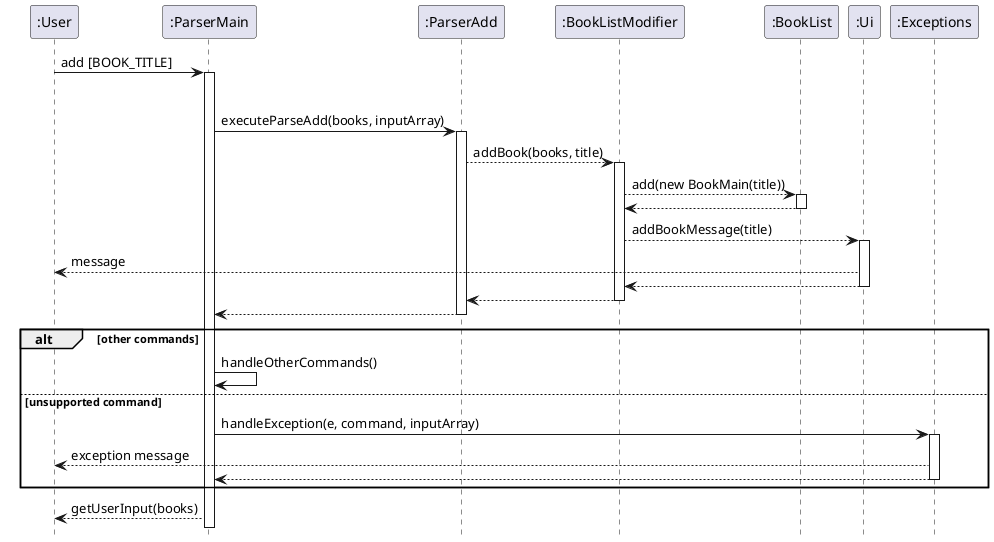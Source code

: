 @startuml
hide footbox
participant ":User" as User
participant ":ParserMain" as ParserMain
participant ":ParserAdd" as ParserAdd
participant ":BookListModifier" as BookListModifier
participant ":BookList" as BookList
participant ":Ui" as Ui
participant ":Exceptions" as Exceptions

User -> ParserMain : add [BOOK_TITLE]
activate ParserMain

alt input is ADD_COMMAND
    ParserMain -> ParserAdd : executeParseAdd(books, inputArray)
    activate ParserAdd
    ParserAdd --> BookListModifier : addBook(books, title)
    activate BookListModifier
    BookListModifier --> BookList: add(new BookMain(title))
    activate BookList
    BookList --> BookListModifier
    deactivate BookList
    BookListModifier --> Ui: addBookMessage(title)
    activate Ui
    Ui --> User : message
    Ui --> BookListModifier
    deactivate Ui
    BookListModifier --> ParserAdd
    deactivate BookListModifier
    ParserAdd --> ParserMain
    deactivate ParserAdd
alt other commands
    ParserMain -> ParserMain : handleOtherCommands()
else unsupported command
    ParserMain -> Exceptions : handleException(e, command, inputArray)
    activate Exceptions
    Exceptions --> User : exception message
    Exceptions --> ParserMain
    deactivate Exceptions
end

ParserMain --> User : getUserInput(books)

@enduml
